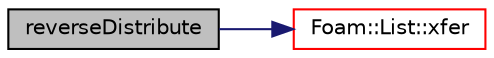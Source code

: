 digraph "reverseDistribute"
{
  bgcolor="transparent";
  edge [fontname="Helvetica",fontsize="10",labelfontname="Helvetica",labelfontsize="10"];
  node [fontname="Helvetica",fontsize="10",shape=record];
  rankdir="LR";
  Node1 [label="reverseDistribute",height=0.2,width=0.4,color="black", fillcolor="grey75", style="filled", fontcolor="black"];
  Node1 -> Node2 [color="midnightblue",fontsize="10",style="solid",fontname="Helvetica"];
  Node2 [label="Foam::List::xfer",height=0.2,width=0.4,color="red",URL="$a01364.html#a48f43ee271fb2edb0fb241b72af0e59c",tooltip="Transfer contents to the Xfer container. "];
}
